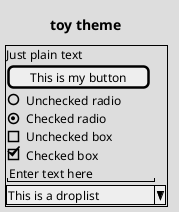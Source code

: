 ' Do not edit
' Theme Gallery
' autogenerated by script
'
@startsalt
!theme toy
title toy theme
{+
  Just plain text
  [This is my button]
  ()  Unchecked radio
  (X) Checked radio
  []  Unchecked box
  [X] Checked box
  "Enter text here   "
  ^This is a droplist^
}
@endsalt